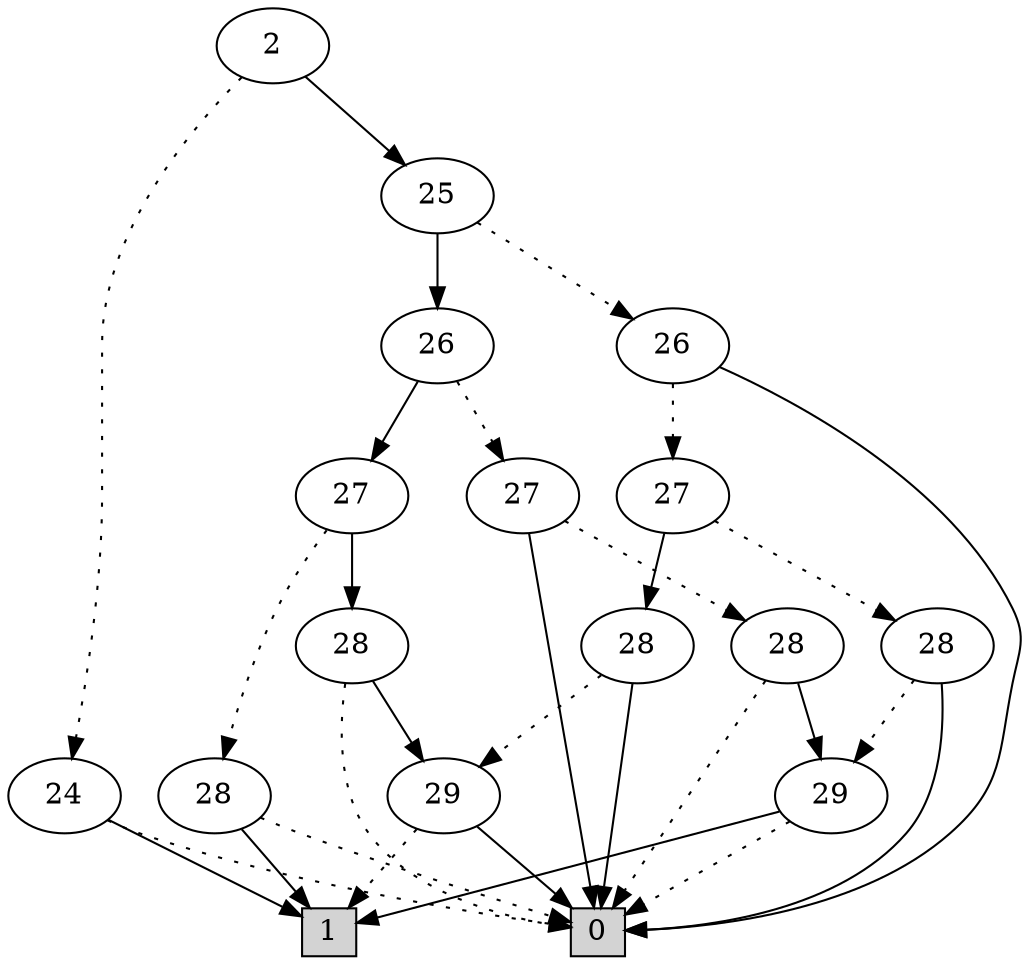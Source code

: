 digraph G {
0 [shape=box, label="0", style=filled, shape=box, height=0.3, width=0.3];
1 [shape=box, label="1", style=filled, shape=box, height=0.3, width=0.3];
10389 [label="2"];
10389 -> 50 [style=dotted];
10389 -> 1492 [style=filled];
50 [label="24"];
50 -> 0 [style=dotted];
50 -> 1 [style=filled];
1492 [label="25"];
1492 -> 1489 [style=dotted];
1492 -> 1491 [style=filled];
1489 [label="26"];
1489 -> 1488 [style=dotted];
1489 -> 0 [style=filled];
1488 [label="27"];
1488 -> 1420 [style=dotted];
1488 -> 1434 [style=filled];
1420 [label="28"];
1420 -> 60 [style=dotted];
1420 -> 0 [style=filled];
60 [label="29"];
60 -> 0 [style=dotted];
60 -> 1 [style=filled];
1434 [label="28"];
1434 -> 61 [style=dotted];
1434 -> 0 [style=filled];
61 [label="29"];
61 -> 1 [style=dotted];
61 -> 0 [style=filled];
1491 [label="26"];
1491 -> 1465 [style=dotted];
1491 -> 1490 [style=filled];
1465 [label="27"];
1465 -> 1464 [style=dotted];
1465 -> 0 [style=filled];
1464 [label="28"];
1464 -> 0 [style=dotted];
1464 -> 60 [style=filled];
1490 [label="27"];
1490 -> 58 [style=dotted];
1490 -> 1409 [style=filled];
58 [label="28"];
58 -> 0 [style=dotted];
58 -> 1 [style=filled];
1409 [label="28"];
1409 -> 0 [style=dotted];
1409 -> 61 [style=filled];
}

